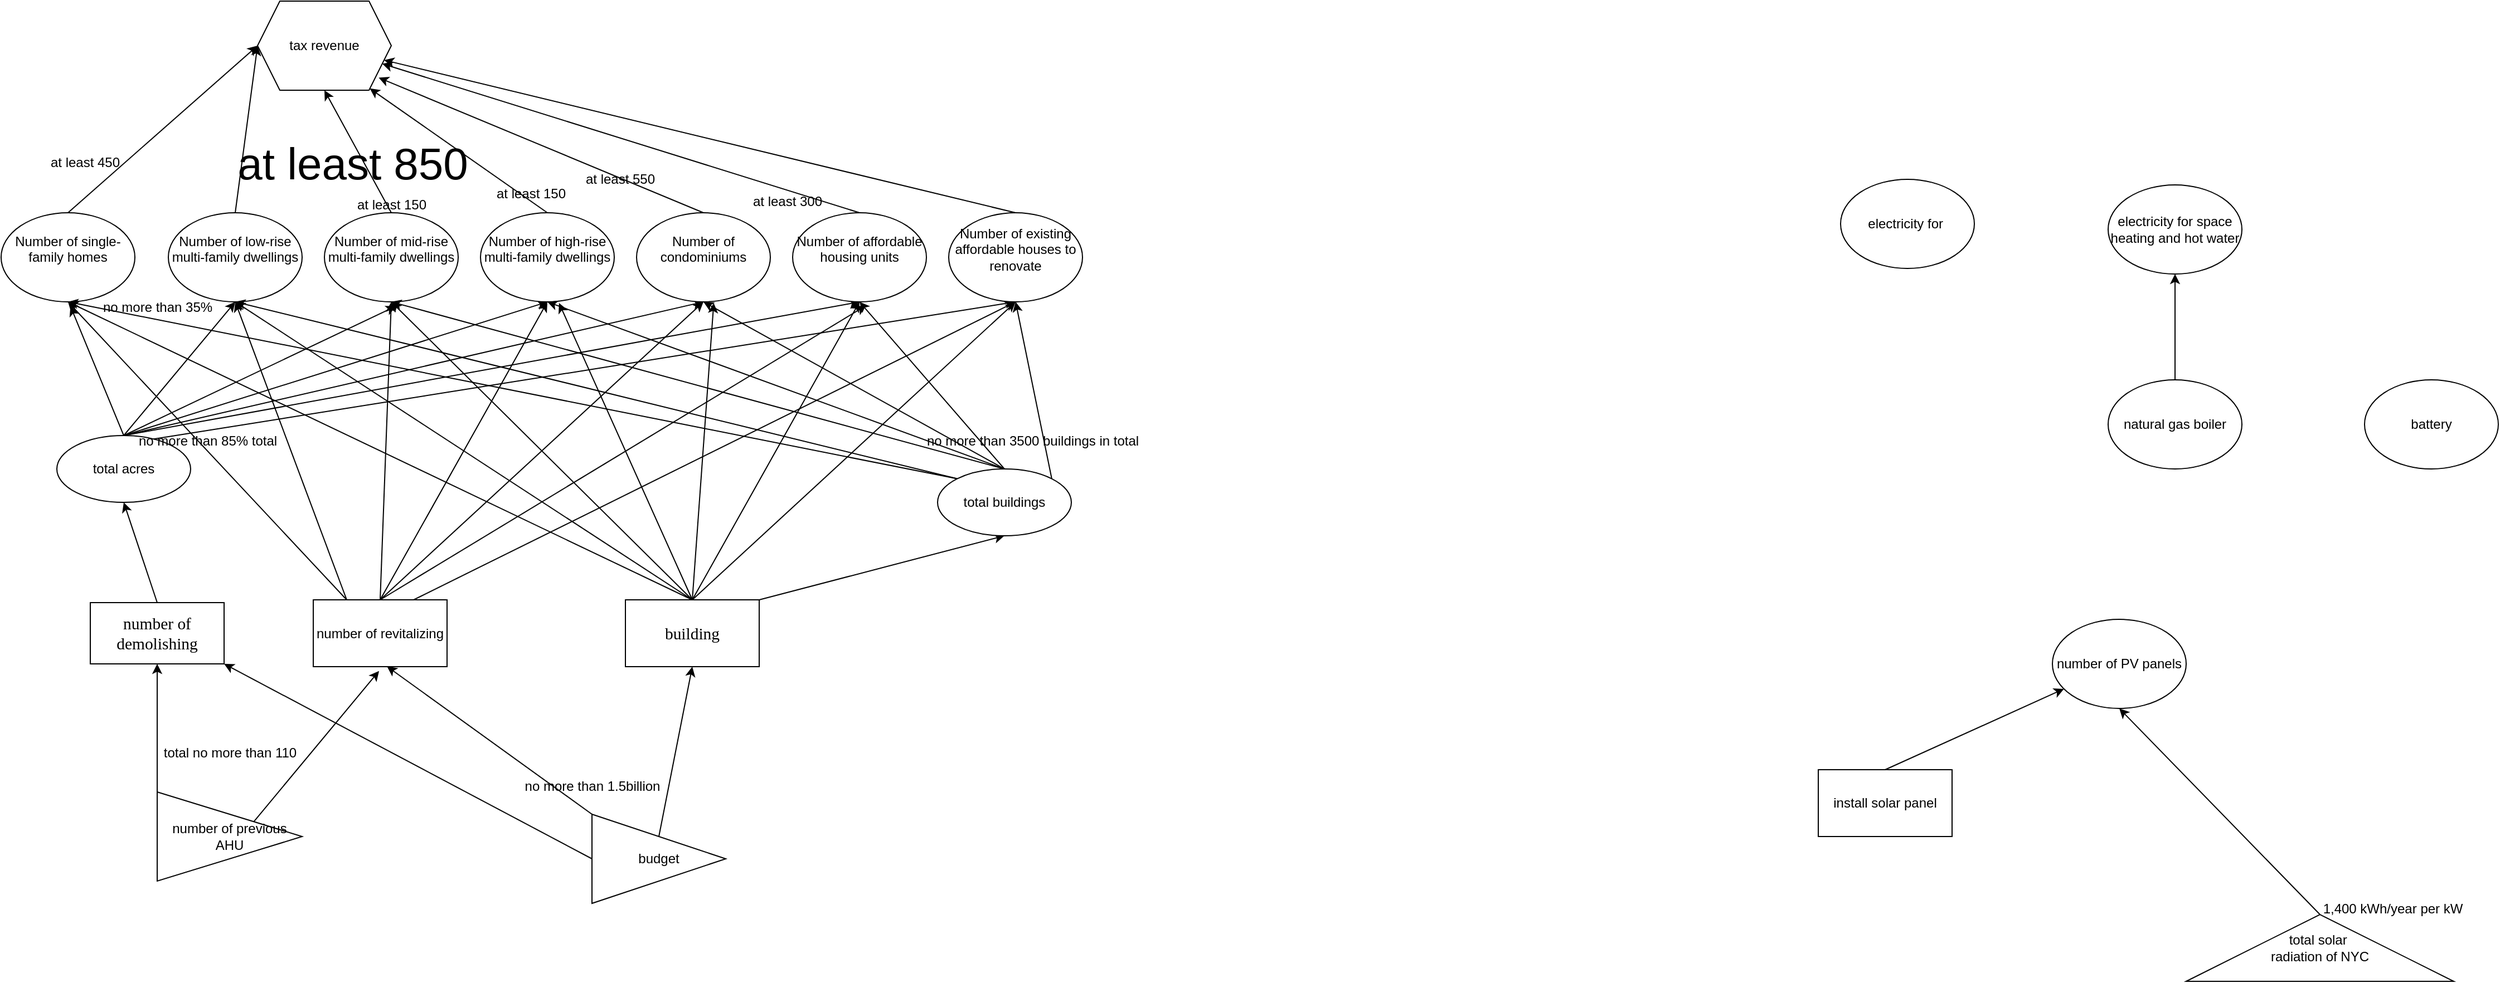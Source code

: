 <mxfile version="24.7.16">
  <diagram name="第 1 页" id="G_OJ9_7VG3s3t3pRjwT4">
    <mxGraphModel dx="2074" dy="1098" grid="1" gridSize="10" guides="1" tooltips="1" connect="1" arrows="1" fold="1" page="1" pageScale="1" pageWidth="827" pageHeight="1169" math="0" shadow="0">
      <root>
        <mxCell id="0" />
        <mxCell id="1" parent="0" />
        <mxCell id="7tdNyDRqOUNXcjZfK8b2-14" style="rounded=0;orthogonalLoop=1;jettySize=auto;html=1;exitX=0.75;exitY=0;exitDx=0;exitDy=0;entryX=0.5;entryY=1;entryDx=0;entryDy=0;" parent="1" source="L7YEMARuxRNkok3K0Yex-1" target="7tdNyDRqOUNXcjZfK8b2-5" edge="1">
          <mxGeometry relative="1" as="geometry" />
        </mxCell>
        <mxCell id="7tdNyDRqOUNXcjZfK8b2-23" style="rounded=0;orthogonalLoop=1;jettySize=auto;html=1;exitX=0.5;exitY=0;exitDx=0;exitDy=0;entryX=0.5;entryY=1;entryDx=0;entryDy=0;" parent="1" source="L7YEMARuxRNkok3K0Yex-1" target="7tdNyDRqOUNXcjZfK8b2-2" edge="1">
          <mxGeometry relative="1" as="geometry" />
        </mxCell>
        <mxCell id="7tdNyDRqOUNXcjZfK8b2-24" style="rounded=0;orthogonalLoop=1;jettySize=auto;html=1;exitX=0.5;exitY=0;exitDx=0;exitDy=0;entryX=0.5;entryY=1;entryDx=0;entryDy=0;" parent="1" source="L7YEMARuxRNkok3K0Yex-1" target="7tdNyDRqOUNXcjZfK8b2-1" edge="1">
          <mxGeometry relative="1" as="geometry" />
        </mxCell>
        <mxCell id="7tdNyDRqOUNXcjZfK8b2-25" style="rounded=0;orthogonalLoop=1;jettySize=auto;html=1;exitX=0.5;exitY=0;exitDx=0;exitDy=0;entryX=0.5;entryY=1;entryDx=0;entryDy=0;" parent="1" source="L7YEMARuxRNkok3K0Yex-1" target="7tdNyDRqOUNXcjZfK8b2-4" edge="1">
          <mxGeometry relative="1" as="geometry" />
        </mxCell>
        <mxCell id="7tdNyDRqOUNXcjZfK8b2-27" style="rounded=0;orthogonalLoop=1;jettySize=auto;html=1;exitX=0.5;exitY=0;exitDx=0;exitDy=0;entryX=0.5;entryY=1;entryDx=0;entryDy=0;" parent="1" source="L7YEMARuxRNkok3K0Yex-1" target="L7YEMARuxRNkok3K0Yex-3" edge="1">
          <mxGeometry relative="1" as="geometry" />
        </mxCell>
        <mxCell id="L7YEMARuxRNkok3K0Yex-1" value="total acres" style="ellipse;rounded=0;whiteSpace=wrap;html=1;" parent="1" vertex="1">
          <mxGeometry x="100" y="420" width="120" height="60" as="geometry" />
        </mxCell>
        <mxCell id="7tdNyDRqOUNXcjZfK8b2-7" style="rounded=0;orthogonalLoop=1;jettySize=auto;html=1;exitX=0.75;exitY=0;exitDx=0;exitDy=0;entryX=0.5;entryY=1;entryDx=0;entryDy=0;" parent="1" source="L7YEMARuxRNkok3K0Yex-2" target="7tdNyDRqOUNXcjZfK8b2-5" edge="1">
          <mxGeometry relative="1" as="geometry" />
        </mxCell>
        <mxCell id="7tdNyDRqOUNXcjZfK8b2-9" style="rounded=0;orthogonalLoop=1;jettySize=auto;html=1;exitX=0.5;exitY=0;exitDx=0;exitDy=0;entryX=0.5;entryY=1;entryDx=0;entryDy=0;" parent="1" source="L7YEMARuxRNkok3K0Yex-2" target="7tdNyDRqOUNXcjZfK8b2-1" edge="1">
          <mxGeometry relative="1" as="geometry" />
        </mxCell>
        <mxCell id="7tdNyDRqOUNXcjZfK8b2-10" style="rounded=0;orthogonalLoop=1;jettySize=auto;html=1;exitX=0.5;exitY=0;exitDx=0;exitDy=0;entryX=0.5;entryY=1;entryDx=0;entryDy=0;" parent="1" source="L7YEMARuxRNkok3K0Yex-2" target="7tdNyDRqOUNXcjZfK8b2-4" edge="1">
          <mxGeometry relative="1" as="geometry" />
        </mxCell>
        <mxCell id="7tdNyDRqOUNXcjZfK8b2-11" style="rounded=0;orthogonalLoop=1;jettySize=auto;html=1;exitX=0.5;exitY=0;exitDx=0;exitDy=0;entryX=0.5;entryY=1;entryDx=0;entryDy=0;" parent="1" source="L7YEMARuxRNkok3K0Yex-2" target="7tdNyDRqOUNXcjZfK8b2-3" edge="1">
          <mxGeometry relative="1" as="geometry" />
        </mxCell>
        <mxCell id="7tdNyDRqOUNXcjZfK8b2-12" style="rounded=0;orthogonalLoop=1;jettySize=auto;html=1;exitX=0.25;exitY=0;exitDx=0;exitDy=0;entryX=0.5;entryY=1;entryDx=0;entryDy=0;" parent="1" source="L7YEMARuxRNkok3K0Yex-2" target="L7YEMARuxRNkok3K0Yex-3" edge="1">
          <mxGeometry relative="1" as="geometry" />
        </mxCell>
        <mxCell id="7tdNyDRqOUNXcjZfK8b2-13" style="rounded=0;orthogonalLoop=1;jettySize=auto;html=1;exitX=0.25;exitY=0;exitDx=0;exitDy=0;entryX=0.5;entryY=1;entryDx=0;entryDy=0;" parent="1" source="L7YEMARuxRNkok3K0Yex-2" target="L7YEMARuxRNkok3K0Yex-4" edge="1">
          <mxGeometry relative="1" as="geometry" />
        </mxCell>
        <mxCell id="L7YEMARuxRNkok3K0Yex-2" value="number of revitalizing" style="rounded=0;whiteSpace=wrap;html=1;" parent="1" vertex="1">
          <mxGeometry x="330" y="567.5" width="120" height="60" as="geometry" />
        </mxCell>
        <mxCell id="7tdNyDRqOUNXcjZfK8b2-17" style="rounded=0;orthogonalLoop=1;jettySize=auto;html=1;exitX=0.5;exitY=0;exitDx=0;exitDy=0;entryX=0;entryY=0.5;entryDx=0;entryDy=0;" parent="1" source="L7YEMARuxRNkok3K0Yex-3" target="L7YEMARuxRNkok3K0Yex-7" edge="1">
          <mxGeometry relative="1" as="geometry" />
        </mxCell>
        <mxCell id="L7YEMARuxRNkok3K0Yex-3" value="&#xa;Number of low-rise multi-family dwellings&#xa;&#xa;" style="ellipse;whiteSpace=wrap;html=1;" parent="1" vertex="1">
          <mxGeometry x="200" y="220" width="120" height="80" as="geometry" />
        </mxCell>
        <mxCell id="7tdNyDRqOUNXcjZfK8b2-16" style="rounded=0;orthogonalLoop=1;jettySize=auto;html=1;exitX=0.5;exitY=0;exitDx=0;exitDy=0;entryX=0;entryY=0.5;entryDx=0;entryDy=0;" parent="1" source="L7YEMARuxRNkok3K0Yex-4" target="L7YEMARuxRNkok3K0Yex-7" edge="1">
          <mxGeometry relative="1" as="geometry" />
        </mxCell>
        <mxCell id="L7YEMARuxRNkok3K0Yex-4" value="&#xa;Number of single-family homes&#xa;&#xa;" style="ellipse;whiteSpace=wrap;html=1;" parent="1" vertex="1">
          <mxGeometry x="50" y="220" width="120" height="80" as="geometry" />
        </mxCell>
        <mxCell id="L7YEMARuxRNkok3K0Yex-7" value="tax revenue" style="shape=hexagon;perimeter=hexagonPerimeter2;whiteSpace=wrap;html=1;fixedSize=1;" parent="1" vertex="1">
          <mxGeometry x="280" y="30" width="120" height="80" as="geometry" />
        </mxCell>
        <mxCell id="7tdNyDRqOUNXcjZfK8b2-20" style="rounded=0;orthogonalLoop=1;jettySize=auto;html=1;exitX=0.5;exitY=0;exitDx=0;exitDy=0;entryX=0.906;entryY=0.859;entryDx=0;entryDy=0;entryPerimeter=0;" parent="1" source="7tdNyDRqOUNXcjZfK8b2-1" target="L7YEMARuxRNkok3K0Yex-7" edge="1">
          <mxGeometry relative="1" as="geometry" />
        </mxCell>
        <mxCell id="7tdNyDRqOUNXcjZfK8b2-1" value="&#xa;Number of condominiums&#xa;&#xa;" style="ellipse;whiteSpace=wrap;html=1;" parent="1" vertex="1">
          <mxGeometry x="620" y="220" width="120" height="80" as="geometry" />
        </mxCell>
        <mxCell id="7tdNyDRqOUNXcjZfK8b2-21" style="rounded=0;orthogonalLoop=1;jettySize=auto;html=1;exitX=0.5;exitY=0;exitDx=0;exitDy=0;" parent="1" source="7tdNyDRqOUNXcjZfK8b2-2" target="L7YEMARuxRNkok3K0Yex-7" edge="1">
          <mxGeometry relative="1" as="geometry" />
        </mxCell>
        <mxCell id="7tdNyDRqOUNXcjZfK8b2-2" value="&#xa;Number of affordable housing units&#xa;&#xa;" style="ellipse;whiteSpace=wrap;html=1;" parent="1" vertex="1">
          <mxGeometry x="760" y="220" width="120" height="80" as="geometry" />
        </mxCell>
        <mxCell id="7tdNyDRqOUNXcjZfK8b2-18" style="rounded=0;orthogonalLoop=1;jettySize=auto;html=1;exitX=0.5;exitY=0;exitDx=0;exitDy=0;entryX=0.5;entryY=1;entryDx=0;entryDy=0;" parent="1" source="7tdNyDRqOUNXcjZfK8b2-3" target="L7YEMARuxRNkok3K0Yex-7" edge="1">
          <mxGeometry relative="1" as="geometry" />
        </mxCell>
        <mxCell id="7tdNyDRqOUNXcjZfK8b2-3" value="&#xa;Number of mid-rise multi-family dwellings&#xa;&#xa;" style="ellipse;whiteSpace=wrap;html=1;" parent="1" vertex="1">
          <mxGeometry x="340" y="220" width="120" height="80" as="geometry" />
        </mxCell>
        <mxCell id="7tdNyDRqOUNXcjZfK8b2-19" style="rounded=0;orthogonalLoop=1;jettySize=auto;html=1;exitX=0.5;exitY=0;exitDx=0;exitDy=0;entryX=0.839;entryY=0.98;entryDx=0;entryDy=0;entryPerimeter=0;" parent="1" source="7tdNyDRqOUNXcjZfK8b2-4" target="L7YEMARuxRNkok3K0Yex-7" edge="1">
          <mxGeometry relative="1" as="geometry">
            <mxPoint x="440" y="110" as="targetPoint" />
          </mxGeometry>
        </mxCell>
        <mxCell id="7tdNyDRqOUNXcjZfK8b2-4" value="&#xa;Number of high-rise multi-family dwellings&#xa;&#xa;" style="ellipse;whiteSpace=wrap;html=1;" parent="1" vertex="1">
          <mxGeometry x="480" y="220" width="120" height="80" as="geometry" />
        </mxCell>
        <mxCell id="7tdNyDRqOUNXcjZfK8b2-22" style="rounded=0;orthogonalLoop=1;jettySize=auto;html=1;exitX=0.5;exitY=0;exitDx=0;exitDy=0;" parent="1" source="7tdNyDRqOUNXcjZfK8b2-5" target="L7YEMARuxRNkok3K0Yex-7" edge="1">
          <mxGeometry relative="1" as="geometry" />
        </mxCell>
        <mxCell id="7tdNyDRqOUNXcjZfK8b2-5" value="&#xa;Number of existing affordable houses to renovate&#xa;&#xa;" style="ellipse;whiteSpace=wrap;html=1;" parent="1" vertex="1">
          <mxGeometry x="900" y="220" width="120" height="80" as="geometry" />
        </mxCell>
        <mxCell id="7tdNyDRqOUNXcjZfK8b2-8" style="rounded=0;orthogonalLoop=1;jettySize=auto;html=1;exitX=0.5;exitY=0;exitDx=0;exitDy=0;entryX=0.549;entryY=1.041;entryDx=0;entryDy=0;entryPerimeter=0;" parent="1" source="L7YEMARuxRNkok3K0Yex-2" target="7tdNyDRqOUNXcjZfK8b2-2" edge="1">
          <mxGeometry relative="1" as="geometry" />
        </mxCell>
        <mxCell id="7tdNyDRqOUNXcjZfK8b2-26" style="rounded=0;orthogonalLoop=1;jettySize=auto;html=1;exitX=0.5;exitY=0;exitDx=0;exitDy=0;entryX=0.535;entryY=1.048;entryDx=0;entryDy=0;entryPerimeter=0;" parent="1" source="L7YEMARuxRNkok3K0Yex-1" target="7tdNyDRqOUNXcjZfK8b2-3" edge="1">
          <mxGeometry relative="1" as="geometry" />
        </mxCell>
        <mxCell id="7tdNyDRqOUNXcjZfK8b2-28" style="rounded=0;orthogonalLoop=1;jettySize=auto;html=1;exitX=0.5;exitY=0;exitDx=0;exitDy=0;entryX=0.518;entryY=1.048;entryDx=0;entryDy=0;entryPerimeter=0;" parent="1" source="L7YEMARuxRNkok3K0Yex-1" target="L7YEMARuxRNkok3K0Yex-4" edge="1">
          <mxGeometry relative="1" as="geometry" />
        </mxCell>
        <mxCell id="7tdNyDRqOUNXcjZfK8b2-36" value="total no more than 110" style="text;html=1;align=center;verticalAlign=middle;resizable=0;points=[];autosize=1;strokeColor=none;fillColor=none;" parent="1" vertex="1">
          <mxGeometry x="185" y="690" width="140" height="30" as="geometry" />
        </mxCell>
        <mxCell id="7tdNyDRqOUNXcjZfK8b2-38" style="rounded=0;orthogonalLoop=1;jettySize=auto;html=1;exitX=0;exitY=0;exitDx=0;exitDy=0;entryX=0.5;entryY=1;entryDx=0;entryDy=0;" parent="1" source="7tdNyDRqOUNXcjZfK8b2-37" target="7tdNyDRqOUNXcjZfK8b2-41" edge="1">
          <mxGeometry relative="1" as="geometry" />
        </mxCell>
        <mxCell id="7tdNyDRqOUNXcjZfK8b2-37" value="number of previous AHU" style="triangle;whiteSpace=wrap;html=1;" parent="1" vertex="1">
          <mxGeometry x="190" y="740" width="130" height="80" as="geometry" />
        </mxCell>
        <mxCell id="7tdNyDRqOUNXcjZfK8b2-39" style="rounded=0;orthogonalLoop=1;jettySize=auto;html=1;exitX=1;exitY=0;exitDx=0;exitDy=0;entryX=0.492;entryY=1.064;entryDx=0;entryDy=0;entryPerimeter=0;" parent="1" source="7tdNyDRqOUNXcjZfK8b2-37" target="L7YEMARuxRNkok3K0Yex-2" edge="1">
          <mxGeometry relative="1" as="geometry" />
        </mxCell>
        <mxCell id="7tdNyDRqOUNXcjZfK8b2-48" style="rounded=0;orthogonalLoop=1;jettySize=auto;html=1;exitX=0.5;exitY=0;exitDx=0;exitDy=0;entryX=0.5;entryY=1;entryDx=0;entryDy=0;" parent="1" source="7tdNyDRqOUNXcjZfK8b2-40" target="L7YEMARuxRNkok3K0Yex-4" edge="1">
          <mxGeometry relative="1" as="geometry" />
        </mxCell>
        <mxCell id="7tdNyDRqOUNXcjZfK8b2-49" style="rounded=0;orthogonalLoop=1;jettySize=auto;html=1;exitX=0.5;exitY=0;exitDx=0;exitDy=0;entryX=0.5;entryY=1;entryDx=0;entryDy=0;" parent="1" source="7tdNyDRqOUNXcjZfK8b2-40" target="L7YEMARuxRNkok3K0Yex-3" edge="1">
          <mxGeometry relative="1" as="geometry" />
        </mxCell>
        <mxCell id="7tdNyDRqOUNXcjZfK8b2-50" style="rounded=0;orthogonalLoop=1;jettySize=auto;html=1;exitX=0.5;exitY=0;exitDx=0;exitDy=0;entryX=0.5;entryY=1;entryDx=0;entryDy=0;" parent="1" source="7tdNyDRqOUNXcjZfK8b2-40" target="7tdNyDRqOUNXcjZfK8b2-3" edge="1">
          <mxGeometry relative="1" as="geometry" />
        </mxCell>
        <mxCell id="7tdNyDRqOUNXcjZfK8b2-53" style="rounded=0;orthogonalLoop=1;jettySize=auto;html=1;exitX=0.5;exitY=0;exitDx=0;exitDy=0;entryX=0.5;entryY=1;entryDx=0;entryDy=0;" parent="1" source="7tdNyDRqOUNXcjZfK8b2-40" target="7tdNyDRqOUNXcjZfK8b2-2" edge="1">
          <mxGeometry relative="1" as="geometry" />
        </mxCell>
        <mxCell id="7tdNyDRqOUNXcjZfK8b2-54" style="rounded=0;orthogonalLoop=1;jettySize=auto;html=1;exitX=0.5;exitY=0;exitDx=0;exitDy=0;entryX=0.5;entryY=1;entryDx=0;entryDy=0;" parent="1" source="7tdNyDRqOUNXcjZfK8b2-40" target="7tdNyDRqOUNXcjZfK8b2-5" edge="1">
          <mxGeometry relative="1" as="geometry" />
        </mxCell>
        <mxCell id="NTGDG4g_H6FA5xqr8P8C-25" style="rounded=0;orthogonalLoop=1;jettySize=auto;html=1;exitX=1;exitY=0;exitDx=0;exitDy=0;entryX=0.5;entryY=1;entryDx=0;entryDy=0;" parent="1" source="7tdNyDRqOUNXcjZfK8b2-40" target="NTGDG4g_H6FA5xqr8P8C-2" edge="1">
          <mxGeometry relative="1" as="geometry" />
        </mxCell>
        <mxCell id="7tdNyDRqOUNXcjZfK8b2-40" value="&lt;div&gt;&lt;span style=&quot;font-size: 11.04pt; font-family: &amp;quot;Arial Nova Light&amp;quot;;&quot;&gt;building&lt;/span&gt;&lt;/div&gt;" style="rounded=0;whiteSpace=wrap;html=1;" parent="1" vertex="1">
          <mxGeometry x="610" y="567.5" width="120" height="60" as="geometry" />
        </mxCell>
        <mxCell id="7tdNyDRqOUNXcjZfK8b2-43" style="rounded=0;orthogonalLoop=1;jettySize=auto;html=1;exitX=0.5;exitY=0;exitDx=0;exitDy=0;entryX=0.5;entryY=1;entryDx=0;entryDy=0;" parent="1" source="7tdNyDRqOUNXcjZfK8b2-41" target="L7YEMARuxRNkok3K0Yex-1" edge="1">
          <mxGeometry relative="1" as="geometry" />
        </mxCell>
        <mxCell id="7tdNyDRqOUNXcjZfK8b2-41" value="&lt;span style=&quot;font-family: &amp;quot;Arial Nova Light&amp;quot;; font-size: 14.72px;&quot;&gt;number of demolishing&lt;/span&gt;" style="whiteSpace=wrap;html=1;" parent="1" vertex="1">
          <mxGeometry x="130" y="570" width="120" height="55" as="geometry" />
        </mxCell>
        <mxCell id="7tdNyDRqOUNXcjZfK8b2-45" style="rounded=0;orthogonalLoop=1;jettySize=auto;html=1;exitX=0;exitY=0.5;exitDx=0;exitDy=0;entryX=1;entryY=1;entryDx=0;entryDy=0;" parent="1" source="7tdNyDRqOUNXcjZfK8b2-44" target="7tdNyDRqOUNXcjZfK8b2-41" edge="1">
          <mxGeometry relative="1" as="geometry" />
        </mxCell>
        <mxCell id="7tdNyDRqOUNXcjZfK8b2-47" style="rounded=0;orthogonalLoop=1;jettySize=auto;html=1;exitX=0.5;exitY=0;exitDx=0;exitDy=0;entryX=0.5;entryY=1;entryDx=0;entryDy=0;" parent="1" source="7tdNyDRqOUNXcjZfK8b2-44" target="7tdNyDRqOUNXcjZfK8b2-40" edge="1">
          <mxGeometry relative="1" as="geometry" />
        </mxCell>
        <mxCell id="7tdNyDRqOUNXcjZfK8b2-44" value="budget" style="triangle;whiteSpace=wrap;html=1;" parent="1" vertex="1">
          <mxGeometry x="580" y="760" width="120" height="80" as="geometry" />
        </mxCell>
        <mxCell id="7tdNyDRqOUNXcjZfK8b2-46" style="rounded=0;orthogonalLoop=1;jettySize=auto;html=1;exitX=0;exitY=0;exitDx=0;exitDy=0;entryX=0.551;entryY=0.996;entryDx=0;entryDy=0;entryPerimeter=0;" parent="1" source="7tdNyDRqOUNXcjZfK8b2-44" target="L7YEMARuxRNkok3K0Yex-2" edge="1">
          <mxGeometry relative="1" as="geometry" />
        </mxCell>
        <mxCell id="7tdNyDRqOUNXcjZfK8b2-51" style="rounded=0;orthogonalLoop=1;jettySize=auto;html=1;exitX=0.5;exitY=0;exitDx=0;exitDy=0;entryX=0.587;entryY=1.013;entryDx=0;entryDy=0;entryPerimeter=0;" parent="1" source="7tdNyDRqOUNXcjZfK8b2-40" target="7tdNyDRqOUNXcjZfK8b2-4" edge="1">
          <mxGeometry relative="1" as="geometry" />
        </mxCell>
        <mxCell id="7tdNyDRqOUNXcjZfK8b2-52" style="rounded=0;orthogonalLoop=1;jettySize=auto;html=1;exitX=0.5;exitY=0;exitDx=0;exitDy=0;entryX=0.577;entryY=1.013;entryDx=0;entryDy=0;entryPerimeter=0;" parent="1" source="7tdNyDRqOUNXcjZfK8b2-40" target="7tdNyDRqOUNXcjZfK8b2-1" edge="1">
          <mxGeometry relative="1" as="geometry" />
        </mxCell>
        <mxCell id="NTGDG4g_H6FA5xqr8P8C-16" style="rounded=0;orthogonalLoop=1;jettySize=auto;html=1;exitX=0;exitY=0;exitDx=0;exitDy=0;entryX=0.5;entryY=1;entryDx=0;entryDy=0;" parent="1" source="NTGDG4g_H6FA5xqr8P8C-2" target="L7YEMARuxRNkok3K0Yex-4" edge="1">
          <mxGeometry relative="1" as="geometry" />
        </mxCell>
        <mxCell id="NTGDG4g_H6FA5xqr8P8C-17" style="rounded=0;orthogonalLoop=1;jettySize=auto;html=1;exitX=0;exitY=0;exitDx=0;exitDy=0;entryX=0.5;entryY=1;entryDx=0;entryDy=0;" parent="1" source="NTGDG4g_H6FA5xqr8P8C-2" target="L7YEMARuxRNkok3K0Yex-3" edge="1">
          <mxGeometry relative="1" as="geometry" />
        </mxCell>
        <mxCell id="NTGDG4g_H6FA5xqr8P8C-18" style="rounded=0;orthogonalLoop=1;jettySize=auto;html=1;exitX=0.5;exitY=0;exitDx=0;exitDy=0;entryX=0.5;entryY=1;entryDx=0;entryDy=0;" parent="1" source="NTGDG4g_H6FA5xqr8P8C-2" target="7tdNyDRqOUNXcjZfK8b2-3" edge="1">
          <mxGeometry relative="1" as="geometry" />
        </mxCell>
        <mxCell id="NTGDG4g_H6FA5xqr8P8C-19" style="rounded=0;orthogonalLoop=1;jettySize=auto;html=1;exitX=0.5;exitY=0;exitDx=0;exitDy=0;entryX=0.5;entryY=1;entryDx=0;entryDy=0;" parent="1" source="NTGDG4g_H6FA5xqr8P8C-2" target="7tdNyDRqOUNXcjZfK8b2-4" edge="1">
          <mxGeometry relative="1" as="geometry" />
        </mxCell>
        <mxCell id="NTGDG4g_H6FA5xqr8P8C-20" style="rounded=0;orthogonalLoop=1;jettySize=auto;html=1;exitX=0.5;exitY=0;exitDx=0;exitDy=0;entryX=0.5;entryY=1;entryDx=0;entryDy=0;" parent="1" source="NTGDG4g_H6FA5xqr8P8C-2" target="7tdNyDRqOUNXcjZfK8b2-1" edge="1">
          <mxGeometry relative="1" as="geometry" />
        </mxCell>
        <mxCell id="NTGDG4g_H6FA5xqr8P8C-21" style="rounded=0;orthogonalLoop=1;jettySize=auto;html=1;exitX=0.5;exitY=0;exitDx=0;exitDy=0;entryX=0.5;entryY=1;entryDx=0;entryDy=0;" parent="1" source="NTGDG4g_H6FA5xqr8P8C-2" target="7tdNyDRqOUNXcjZfK8b2-2" edge="1">
          <mxGeometry relative="1" as="geometry" />
        </mxCell>
        <mxCell id="NTGDG4g_H6FA5xqr8P8C-22" style="rounded=0;orthogonalLoop=1;jettySize=auto;html=1;exitX=1;exitY=0;exitDx=0;exitDy=0;entryX=0.5;entryY=1;entryDx=0;entryDy=0;" parent="1" source="NTGDG4g_H6FA5xqr8P8C-2" target="7tdNyDRqOUNXcjZfK8b2-5" edge="1">
          <mxGeometry relative="1" as="geometry" />
        </mxCell>
        <mxCell id="NTGDG4g_H6FA5xqr8P8C-2" value="total buildings" style="ellipse;rounded=0;whiteSpace=wrap;html=1;" parent="1" vertex="1">
          <mxGeometry x="890" y="450" width="120" height="60" as="geometry" />
        </mxCell>
        <mxCell id="NTGDG4g_H6FA5xqr8P8C-4" value="no more than 1.5billion" style="text;html=1;align=center;verticalAlign=middle;resizable=0;points=[];autosize=1;strokeColor=none;fillColor=none;" parent="1" vertex="1">
          <mxGeometry x="510" y="720" width="140" height="30" as="geometry" />
        </mxCell>
        <mxCell id="NTGDG4g_H6FA5xqr8P8C-5" value="at least 850" style="text;html=1;align=center;verticalAlign=middle;resizable=0;points=[];autosize=1;strokeColor=none;fillColor=none;fontSize=40;" parent="1" vertex="1">
          <mxGeometry x="250" y="145" width="230" height="60" as="geometry" />
        </mxCell>
        <mxCell id="NTGDG4g_H6FA5xqr8P8C-7" value="at least 550" style="text;html=1;align=center;verticalAlign=middle;resizable=0;points=[];autosize=1;strokeColor=none;fillColor=none;" parent="1" vertex="1">
          <mxGeometry x="560" y="175" width="90" height="30" as="geometry" />
        </mxCell>
        <mxCell id="NTGDG4g_H6FA5xqr8P8C-8" value="at least 450" style="text;html=1;align=center;verticalAlign=middle;resizable=0;points=[];autosize=1;strokeColor=none;fillColor=none;" parent="1" vertex="1">
          <mxGeometry x="80" y="160" width="90" height="30" as="geometry" />
        </mxCell>
        <mxCell id="NTGDG4g_H6FA5xqr8P8C-9" value="at least 150&lt;div&gt;&lt;br&gt;&lt;/div&gt;" style="text;html=1;align=center;verticalAlign=middle;resizable=0;points=[];autosize=1;strokeColor=none;fillColor=none;" parent="1" vertex="1">
          <mxGeometry x="355" y="200" width="90" height="40" as="geometry" />
        </mxCell>
        <mxCell id="NTGDG4g_H6FA5xqr8P8C-10" value="at least 150&lt;div&gt;&lt;br&gt;&lt;/div&gt;" style="text;html=1;align=center;verticalAlign=middle;resizable=0;points=[];autosize=1;strokeColor=none;fillColor=none;" parent="1" vertex="1">
          <mxGeometry x="480" y="190" width="90" height="40" as="geometry" />
        </mxCell>
        <mxCell id="NTGDG4g_H6FA5xqr8P8C-11" value="at least 300" style="text;html=1;align=center;verticalAlign=middle;resizable=0;points=[];autosize=1;strokeColor=none;fillColor=none;" parent="1" vertex="1">
          <mxGeometry x="710" y="195" width="90" height="30" as="geometry" />
        </mxCell>
        <mxCell id="NTGDG4g_H6FA5xqr8P8C-13" value="no more than 35%" style="text;html=1;align=center;verticalAlign=middle;resizable=0;points=[];autosize=1;strokeColor=none;fillColor=none;" parent="1" vertex="1">
          <mxGeometry x="130" y="290" width="120" height="30" as="geometry" />
        </mxCell>
        <mxCell id="NTGDG4g_H6FA5xqr8P8C-15" value="no more than 85% total" style="text;html=1;align=center;verticalAlign=middle;resizable=0;points=[];autosize=1;strokeColor=none;fillColor=none;" parent="1" vertex="1">
          <mxGeometry x="160" y="410" width="150" height="30" as="geometry" />
        </mxCell>
        <mxCell id="NTGDG4g_H6FA5xqr8P8C-23" value="no more than 3500 buildings in total" style="text;html=1;align=center;verticalAlign=middle;resizable=0;points=[];autosize=1;strokeColor=none;fillColor=none;" parent="1" vertex="1">
          <mxGeometry x="870" y="410" width="210" height="30" as="geometry" />
        </mxCell>
        <mxCell id="WSifkw_iuJm9G7-eXUs4-1" value="number of PV panels" style="ellipse;whiteSpace=wrap;html=1;" vertex="1" parent="1">
          <mxGeometry x="1890" y="585" width="120" height="80" as="geometry" />
        </mxCell>
        <mxCell id="WSifkw_iuJm9G7-eXUs4-6" value="electricity for&amp;nbsp;" style="ellipse;whiteSpace=wrap;html=1;" vertex="1" parent="1">
          <mxGeometry x="1700" y="190" width="120" height="80" as="geometry" />
        </mxCell>
        <mxCell id="WSifkw_iuJm9G7-eXUs4-10" style="edgeStyle=orthogonalEdgeStyle;rounded=0;orthogonalLoop=1;jettySize=auto;html=1;exitX=0.5;exitY=0;exitDx=0;exitDy=0;entryX=0.5;entryY=1;entryDx=0;entryDy=0;" edge="1" parent="1" source="WSifkw_iuJm9G7-eXUs4-7" target="WSifkw_iuJm9G7-eXUs4-9">
          <mxGeometry relative="1" as="geometry" />
        </mxCell>
        <mxCell id="WSifkw_iuJm9G7-eXUs4-7" value="natural gas boiler" style="ellipse;whiteSpace=wrap;html=1;" vertex="1" parent="1">
          <mxGeometry x="1940" y="370" width="120" height="80" as="geometry" />
        </mxCell>
        <mxCell id="WSifkw_iuJm9G7-eXUs4-8" value="battery" style="ellipse;whiteSpace=wrap;html=1;" vertex="1" parent="1">
          <mxGeometry x="2170" y="370" width="120" height="80" as="geometry" />
        </mxCell>
        <mxCell id="WSifkw_iuJm9G7-eXUs4-9" value="electricity for&amp;nbsp;space heating and hot water" style="ellipse;whiteSpace=wrap;html=1;" vertex="1" parent="1">
          <mxGeometry x="1940" y="195" width="120" height="80" as="geometry" />
        </mxCell>
        <mxCell id="WSifkw_iuJm9G7-eXUs4-14" style="rounded=0;orthogonalLoop=1;jettySize=auto;html=1;exitX=1;exitY=0.5;exitDx=0;exitDy=0;entryX=0.5;entryY=1;entryDx=0;entryDy=0;" edge="1" parent="1" source="WSifkw_iuJm9G7-eXUs4-11" target="WSifkw_iuJm9G7-eXUs4-1">
          <mxGeometry relative="1" as="geometry">
            <mxPoint x="1730" y="660" as="targetPoint" />
          </mxGeometry>
        </mxCell>
        <mxCell id="WSifkw_iuJm9G7-eXUs4-11" value="total solar&amp;nbsp;&lt;br&gt;radiation of NYC" style="triangle;whiteSpace=wrap;html=1;direction=north;" vertex="1" parent="1">
          <mxGeometry x="2010" y="850" width="240" height="60" as="geometry" />
        </mxCell>
        <mxCell id="WSifkw_iuJm9G7-eXUs4-12" value="1,400 kWh/year per kW" style="text;html=1;align=center;verticalAlign=middle;resizable=0;points=[];autosize=1;strokeColor=none;fillColor=none;" vertex="1" parent="1">
          <mxGeometry x="2120" y="830" width="150" height="30" as="geometry" />
        </mxCell>
        <mxCell id="WSifkw_iuJm9G7-eXUs4-15" style="rounded=0;orthogonalLoop=1;jettySize=auto;html=1;exitX=0.5;exitY=0;exitDx=0;exitDy=0;" edge="1" parent="1" source="WSifkw_iuJm9G7-eXUs4-13" target="WSifkw_iuJm9G7-eXUs4-1">
          <mxGeometry relative="1" as="geometry" />
        </mxCell>
        <mxCell id="WSifkw_iuJm9G7-eXUs4-13" value="install solar panel" style="rounded=0;whiteSpace=wrap;html=1;" vertex="1" parent="1">
          <mxGeometry x="1680" y="720" width="120" height="60" as="geometry" />
        </mxCell>
      </root>
    </mxGraphModel>
  </diagram>
</mxfile>
